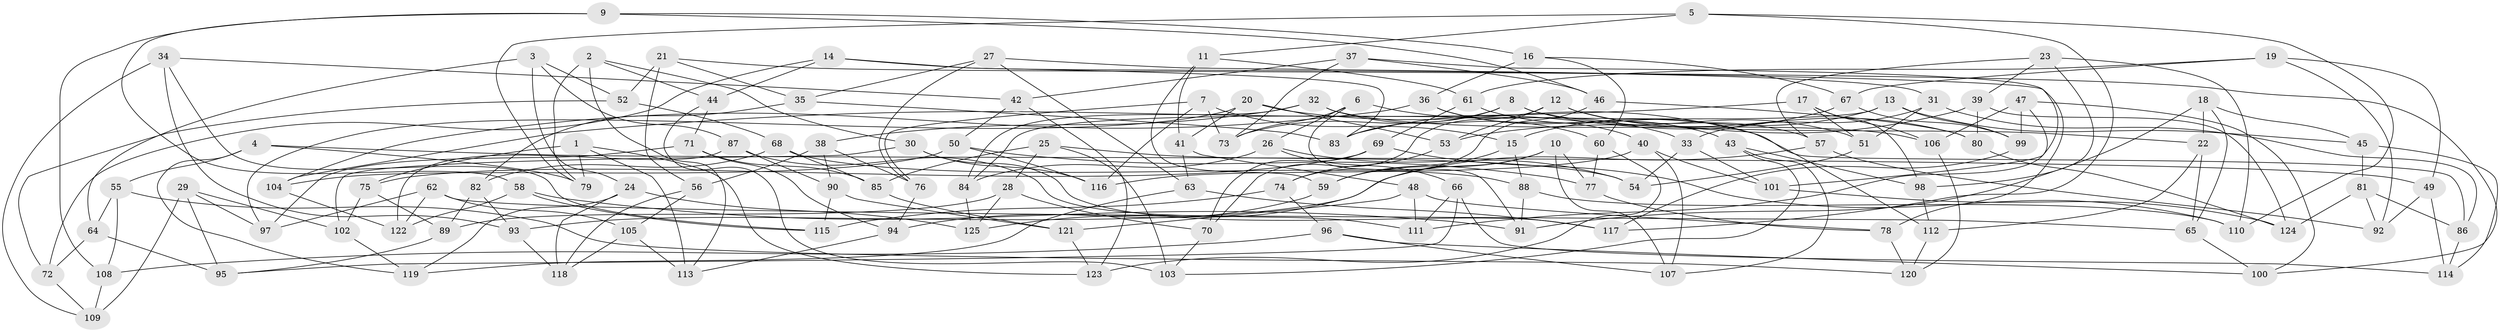 // coarse degree distribution, {6: 0.5569620253164557, 4: 0.4177215189873418, 5: 0.02531645569620253}
// Generated by graph-tools (version 1.1) at 2025/24/03/03/25 07:24:27]
// undirected, 125 vertices, 250 edges
graph export_dot {
graph [start="1"]
  node [color=gray90,style=filled];
  1;
  2;
  3;
  4;
  5;
  6;
  7;
  8;
  9;
  10;
  11;
  12;
  13;
  14;
  15;
  16;
  17;
  18;
  19;
  20;
  21;
  22;
  23;
  24;
  25;
  26;
  27;
  28;
  29;
  30;
  31;
  32;
  33;
  34;
  35;
  36;
  37;
  38;
  39;
  40;
  41;
  42;
  43;
  44;
  45;
  46;
  47;
  48;
  49;
  50;
  51;
  52;
  53;
  54;
  55;
  56;
  57;
  58;
  59;
  60;
  61;
  62;
  63;
  64;
  65;
  66;
  67;
  68;
  69;
  70;
  71;
  72;
  73;
  74;
  75;
  76;
  77;
  78;
  79;
  80;
  81;
  82;
  83;
  84;
  85;
  86;
  87;
  88;
  89;
  90;
  91;
  92;
  93;
  94;
  95;
  96;
  97;
  98;
  99;
  100;
  101;
  102;
  103;
  104;
  105;
  106;
  107;
  108;
  109;
  110;
  111;
  112;
  113;
  114;
  115;
  116;
  117;
  118;
  119;
  120;
  121;
  122;
  123;
  124;
  125;
  1 -- 113;
  1 -- 79;
  1 -- 123;
  1 -- 75;
  2 -- 44;
  2 -- 113;
  2 -- 79;
  2 -- 30;
  3 -- 24;
  3 -- 87;
  3 -- 64;
  3 -- 52;
  4 -- 119;
  4 -- 49;
  4 -- 55;
  4 -- 79;
  5 -- 110;
  5 -- 117;
  5 -- 79;
  5 -- 11;
  6 -- 33;
  6 -- 91;
  6 -- 73;
  6 -- 26;
  7 -- 15;
  7 -- 76;
  7 -- 73;
  7 -- 116;
  8 -- 22;
  8 -- 51;
  8 -- 73;
  8 -- 83;
  9 -- 58;
  9 -- 46;
  9 -- 108;
  9 -- 16;
  10 -- 107;
  10 -- 125;
  10 -- 59;
  10 -- 77;
  11 -- 61;
  11 -- 41;
  11 -- 59;
  12 -- 53;
  12 -- 70;
  12 -- 80;
  12 -- 57;
  13 -- 84;
  13 -- 45;
  13 -- 99;
  13 -- 15;
  14 -- 44;
  14 -- 31;
  14 -- 83;
  14 -- 72;
  15 -- 59;
  15 -- 88;
  16 -- 60;
  16 -- 36;
  16 -- 67;
  17 -- 98;
  17 -- 51;
  17 -- 106;
  17 -- 104;
  18 -- 65;
  18 -- 22;
  18 -- 91;
  18 -- 45;
  19 -- 49;
  19 -- 92;
  19 -- 61;
  19 -- 67;
  20 -- 86;
  20 -- 53;
  20 -- 97;
  20 -- 41;
  21 -- 56;
  21 -- 52;
  21 -- 100;
  21 -- 35;
  22 -- 65;
  22 -- 112;
  23 -- 98;
  23 -- 39;
  23 -- 110;
  23 -- 57;
  24 -- 125;
  24 -- 119;
  24 -- 118;
  25 -- 103;
  25 -- 85;
  25 -- 28;
  25 -- 54;
  26 -- 66;
  26 -- 54;
  26 -- 84;
  27 -- 35;
  27 -- 78;
  27 -- 63;
  27 -- 76;
  28 -- 89;
  28 -- 70;
  28 -- 125;
  29 -- 95;
  29 -- 102;
  29 -- 97;
  29 -- 109;
  30 -- 102;
  30 -- 117;
  30 -- 116;
  31 -- 51;
  31 -- 86;
  31 -- 33;
  32 -- 106;
  32 -- 38;
  32 -- 84;
  32 -- 60;
  33 -- 54;
  33 -- 101;
  34 -- 115;
  34 -- 42;
  34 -- 93;
  34 -- 109;
  35 -- 82;
  35 -- 83;
  36 -- 104;
  36 -- 40;
  36 -- 43;
  37 -- 101;
  37 -- 46;
  37 -- 42;
  37 -- 73;
  38 -- 76;
  38 -- 56;
  38 -- 90;
  39 -- 124;
  39 -- 53;
  39 -- 80;
  40 -- 116;
  40 -- 101;
  40 -- 107;
  41 -- 63;
  41 -- 48;
  42 -- 50;
  42 -- 123;
  43 -- 103;
  43 -- 98;
  43 -- 107;
  44 -- 71;
  44 -- 103;
  45 -- 114;
  45 -- 81;
  46 -- 80;
  46 -- 74;
  47 -- 106;
  47 -- 111;
  47 -- 100;
  47 -- 99;
  48 -- 121;
  48 -- 78;
  48 -- 111;
  49 -- 114;
  49 -- 92;
  50 -- 104;
  50 -- 77;
  50 -- 116;
  51 -- 54;
  52 -- 72;
  52 -- 68;
  53 -- 74;
  55 -- 64;
  55 -- 120;
  55 -- 108;
  56 -- 105;
  56 -- 118;
  57 -- 92;
  57 -- 93;
  58 -- 115;
  58 -- 91;
  58 -- 122;
  59 -- 94;
  60 -- 77;
  60 -- 123;
  61 -- 112;
  61 -- 69;
  62 -- 97;
  62 -- 65;
  62 -- 122;
  62 -- 105;
  63 -- 119;
  63 -- 117;
  64 -- 72;
  64 -- 95;
  65 -- 100;
  66 -- 114;
  66 -- 95;
  66 -- 111;
  67 -- 99;
  67 -- 83;
  68 -- 85;
  68 -- 82;
  68 -- 88;
  69 -- 70;
  69 -- 110;
  69 -- 75;
  70 -- 103;
  71 -- 97;
  71 -- 94;
  71 -- 85;
  72 -- 109;
  74 -- 96;
  74 -- 115;
  75 -- 89;
  75 -- 102;
  76 -- 94;
  77 -- 78;
  78 -- 120;
  80 -- 124;
  81 -- 124;
  81 -- 86;
  81 -- 92;
  82 -- 93;
  82 -- 89;
  84 -- 125;
  85 -- 121;
  86 -- 114;
  87 -- 122;
  87 -- 111;
  87 -- 90;
  88 -- 91;
  88 -- 110;
  89 -- 95;
  90 -- 121;
  90 -- 115;
  93 -- 118;
  94 -- 113;
  96 -- 107;
  96 -- 100;
  96 -- 108;
  98 -- 112;
  99 -- 117;
  101 -- 124;
  102 -- 119;
  104 -- 122;
  105 -- 113;
  105 -- 118;
  106 -- 120;
  108 -- 109;
  112 -- 120;
  121 -- 123;
}
